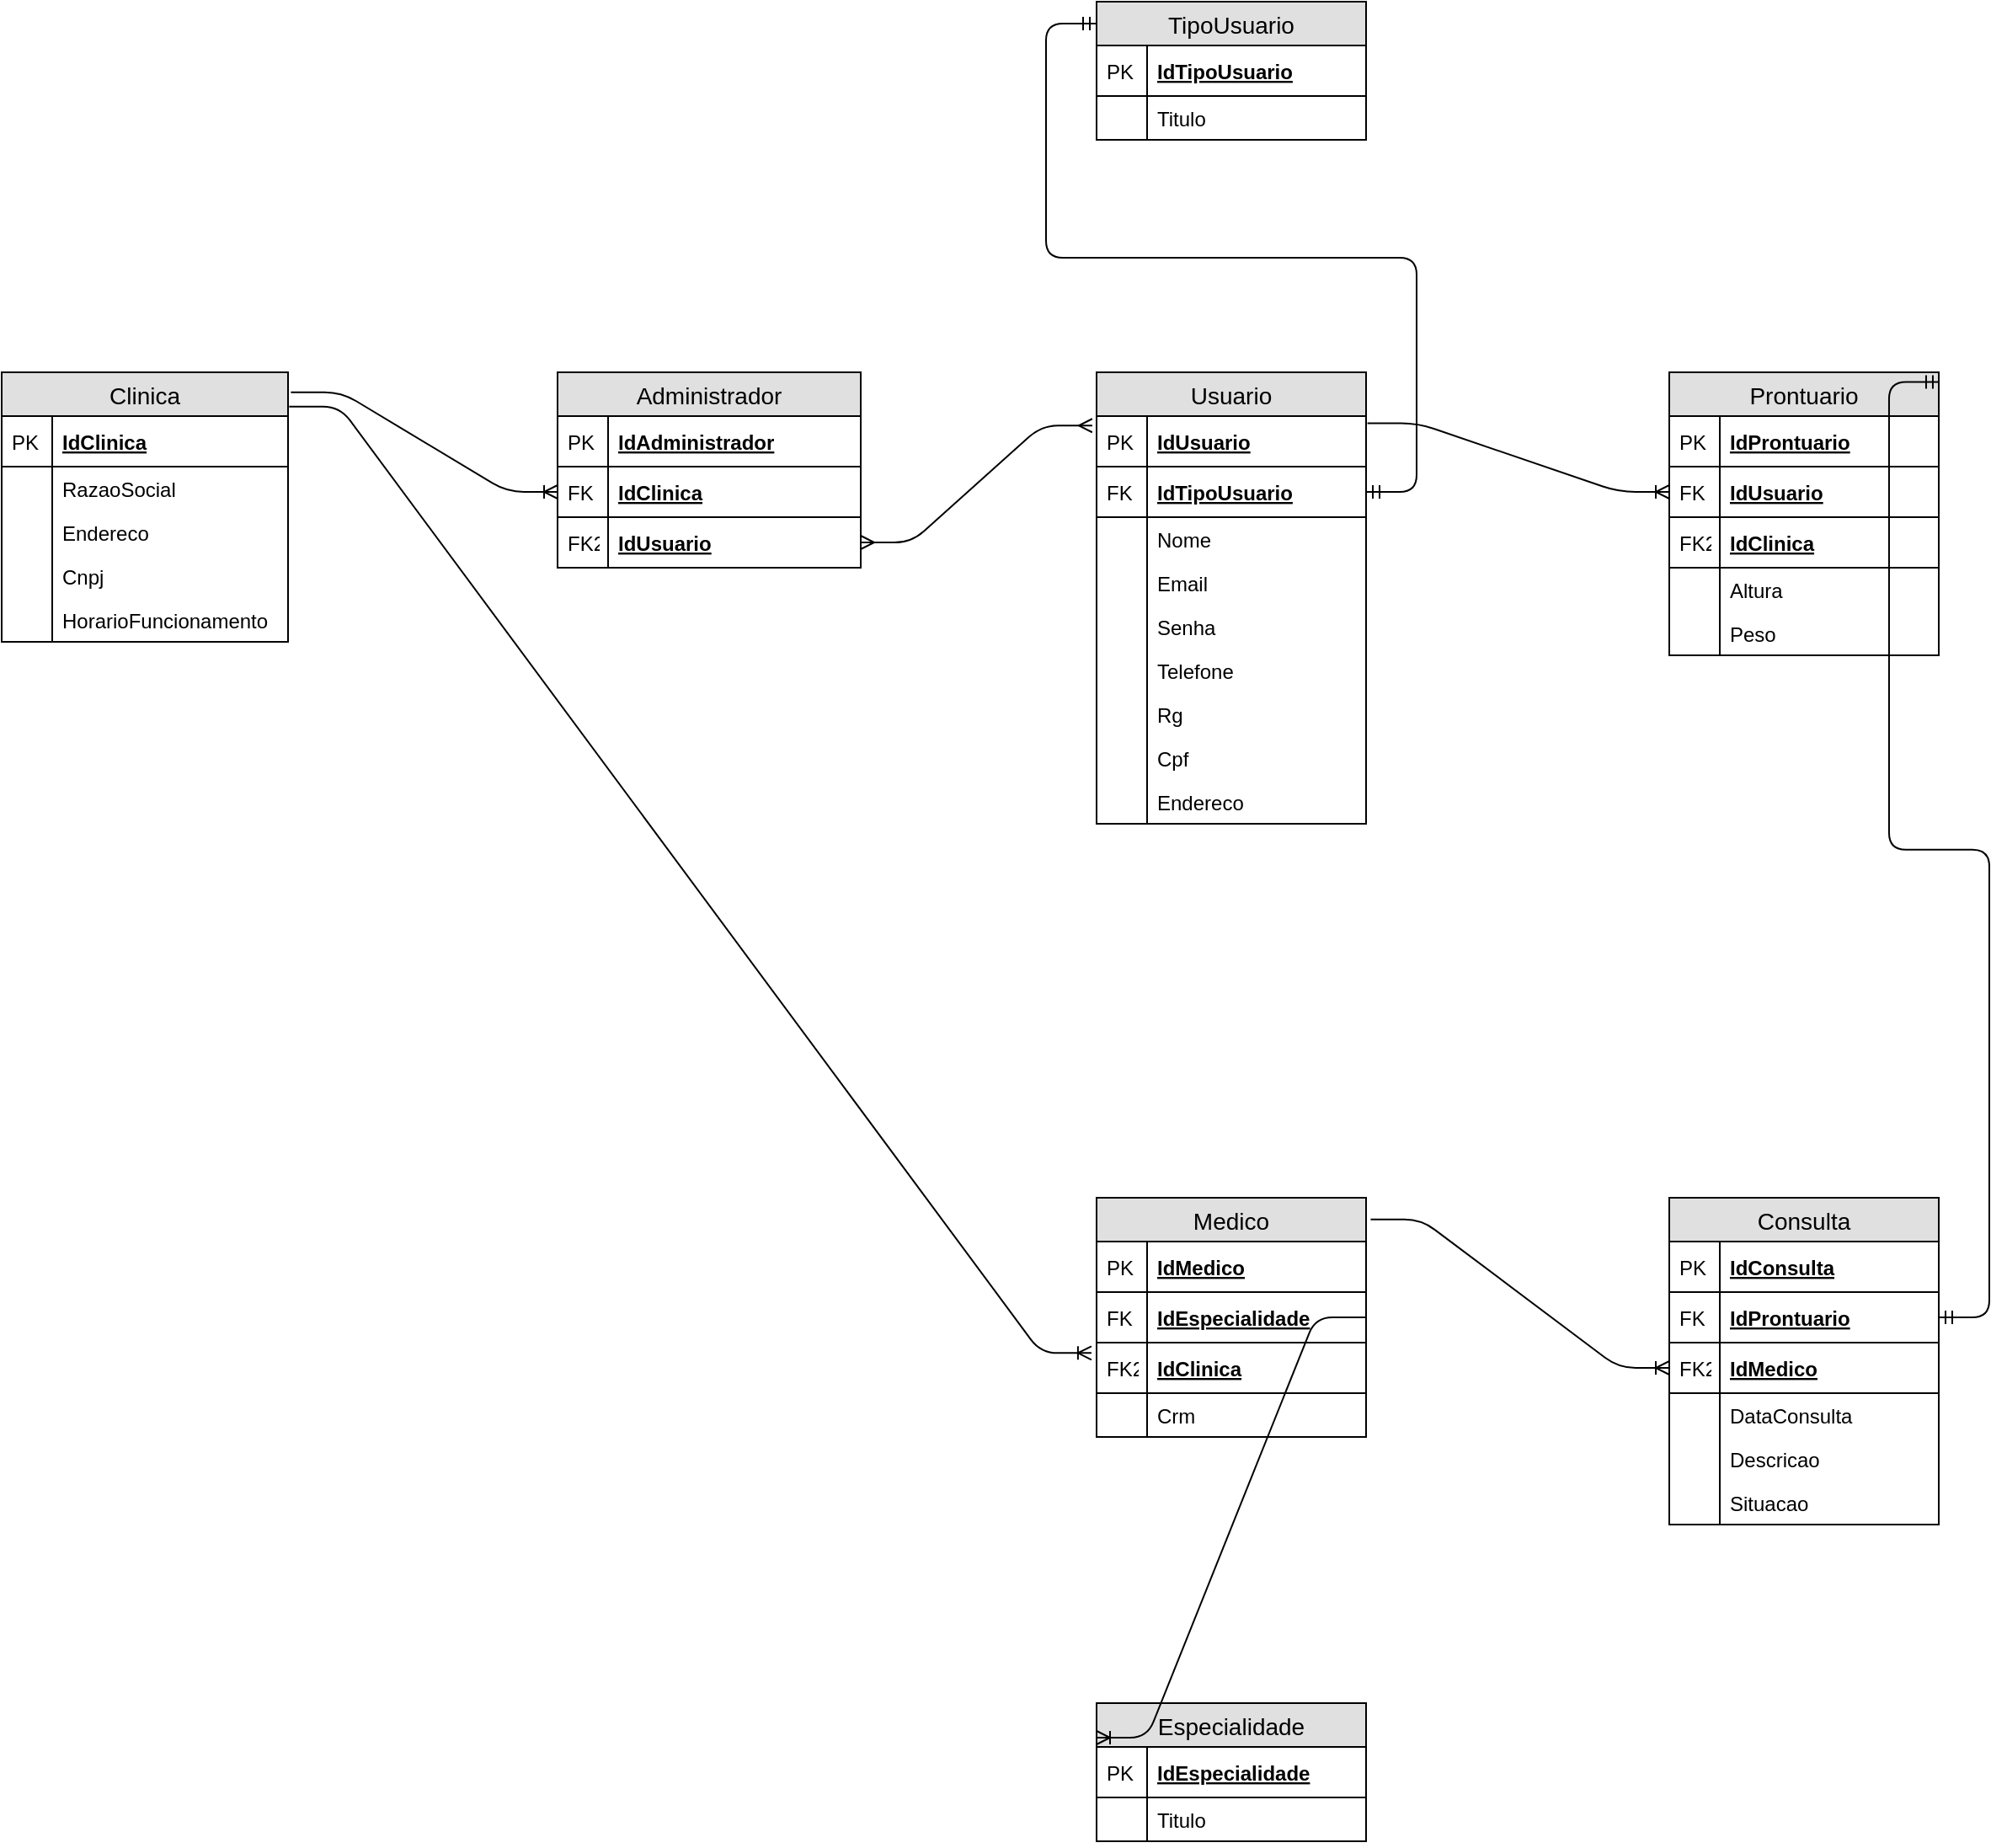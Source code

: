 <mxfile version="12.6.7" type="device"><diagram id="IgCOWFWOaUsT09rWUAsv" name="Page-1"><mxGraphModel dx="1753" dy="665" grid="1" gridSize="10" guides="1" tooltips="1" connect="1" arrows="1" fold="1" page="1" pageScale="1" pageWidth="827" pageHeight="1169" math="0" shadow="0"><root><mxCell id="0"/><mxCell id="1" parent="0"/><mxCell id="Yv5bIFnhQOyIlGgUD0zx-15" value="Clinica" style="swimlane;fontStyle=0;childLayout=stackLayout;horizontal=1;startSize=26;fillColor=#e0e0e0;horizontalStack=0;resizeParent=1;resizeParentMax=0;resizeLast=0;collapsible=1;marginBottom=0;swimlaneFillColor=#ffffff;align=center;fontSize=14;" vertex="1" parent="1"><mxGeometry x="50" y="270" width="170" height="160" as="geometry"/></mxCell><mxCell id="Yv5bIFnhQOyIlGgUD0zx-16" value="IdClinica" style="shape=partialRectangle;top=0;left=0;right=0;bottom=1;align=left;verticalAlign=middle;fillColor=none;spacingLeft=34;spacingRight=4;overflow=hidden;rotatable=0;points=[[0,0.5],[1,0.5]];portConstraint=eastwest;dropTarget=0;fontStyle=5;fontSize=12;" vertex="1" parent="Yv5bIFnhQOyIlGgUD0zx-15"><mxGeometry y="26" width="170" height="30" as="geometry"/></mxCell><mxCell id="Yv5bIFnhQOyIlGgUD0zx-17" value="PK" style="shape=partialRectangle;top=0;left=0;bottom=0;fillColor=none;align=left;verticalAlign=middle;spacingLeft=4;spacingRight=4;overflow=hidden;rotatable=0;points=[];portConstraint=eastwest;part=1;fontSize=12;" vertex="1" connectable="0" parent="Yv5bIFnhQOyIlGgUD0zx-16"><mxGeometry width="30" height="30" as="geometry"/></mxCell><mxCell id="Yv5bIFnhQOyIlGgUD0zx-18" value="RazaoSocial" style="shape=partialRectangle;top=0;left=0;right=0;bottom=0;align=left;verticalAlign=top;fillColor=none;spacingLeft=34;spacingRight=4;overflow=hidden;rotatable=0;points=[[0,0.5],[1,0.5]];portConstraint=eastwest;dropTarget=0;fontSize=12;" vertex="1" parent="Yv5bIFnhQOyIlGgUD0zx-15"><mxGeometry y="56" width="170" height="26" as="geometry"/></mxCell><mxCell id="Yv5bIFnhQOyIlGgUD0zx-19" value="" style="shape=partialRectangle;top=0;left=0;bottom=0;fillColor=none;align=left;verticalAlign=top;spacingLeft=4;spacingRight=4;overflow=hidden;rotatable=0;points=[];portConstraint=eastwest;part=1;fontSize=12;" vertex="1" connectable="0" parent="Yv5bIFnhQOyIlGgUD0zx-18"><mxGeometry width="30" height="26" as="geometry"/></mxCell><mxCell id="Yv5bIFnhQOyIlGgUD0zx-20" value="Endereco" style="shape=partialRectangle;top=0;left=0;right=0;bottom=0;align=left;verticalAlign=top;fillColor=none;spacingLeft=34;spacingRight=4;overflow=hidden;rotatable=0;points=[[0,0.5],[1,0.5]];portConstraint=eastwest;dropTarget=0;fontSize=12;" vertex="1" parent="Yv5bIFnhQOyIlGgUD0zx-15"><mxGeometry y="82" width="170" height="26" as="geometry"/></mxCell><mxCell id="Yv5bIFnhQOyIlGgUD0zx-21" value="" style="shape=partialRectangle;top=0;left=0;bottom=0;fillColor=none;align=left;verticalAlign=top;spacingLeft=4;spacingRight=4;overflow=hidden;rotatable=0;points=[];portConstraint=eastwest;part=1;fontSize=12;" vertex="1" connectable="0" parent="Yv5bIFnhQOyIlGgUD0zx-20"><mxGeometry width="30" height="26" as="geometry"/></mxCell><mxCell id="Yv5bIFnhQOyIlGgUD0zx-22" value="Cnpj" style="shape=partialRectangle;top=0;left=0;right=0;bottom=0;align=left;verticalAlign=top;fillColor=none;spacingLeft=34;spacingRight=4;overflow=hidden;rotatable=0;points=[[0,0.5],[1,0.5]];portConstraint=eastwest;dropTarget=0;fontSize=12;" vertex="1" parent="Yv5bIFnhQOyIlGgUD0zx-15"><mxGeometry y="108" width="170" height="26" as="geometry"/></mxCell><mxCell id="Yv5bIFnhQOyIlGgUD0zx-23" value="" style="shape=partialRectangle;top=0;left=0;bottom=0;fillColor=none;align=left;verticalAlign=top;spacingLeft=4;spacingRight=4;overflow=hidden;rotatable=0;points=[];portConstraint=eastwest;part=1;fontSize=12;" vertex="1" connectable="0" parent="Yv5bIFnhQOyIlGgUD0zx-22"><mxGeometry width="30" height="26" as="geometry"/></mxCell><mxCell id="Yv5bIFnhQOyIlGgUD0zx-37" value="HorarioFuncionamento" style="shape=partialRectangle;top=0;left=0;right=0;bottom=0;align=left;verticalAlign=top;fillColor=none;spacingLeft=34;spacingRight=4;overflow=hidden;rotatable=0;points=[[0,0.5],[1,0.5]];portConstraint=eastwest;dropTarget=0;fontSize=12;" vertex="1" parent="Yv5bIFnhQOyIlGgUD0zx-15"><mxGeometry y="134" width="170" height="26" as="geometry"/></mxCell><mxCell id="Yv5bIFnhQOyIlGgUD0zx-38" value="" style="shape=partialRectangle;top=0;left=0;bottom=0;fillColor=none;align=left;verticalAlign=top;spacingLeft=4;spacingRight=4;overflow=hidden;rotatable=0;points=[];portConstraint=eastwest;part=1;fontSize=12;" vertex="1" connectable="0" parent="Yv5bIFnhQOyIlGgUD0zx-37"><mxGeometry width="30" height="26" as="geometry"/></mxCell><mxCell id="Yv5bIFnhQOyIlGgUD0zx-40" value="Administrador" style="swimlane;fontStyle=0;childLayout=stackLayout;horizontal=1;startSize=26;fillColor=#e0e0e0;horizontalStack=0;resizeParent=1;resizeParentMax=0;resizeLast=0;collapsible=1;marginBottom=0;swimlaneFillColor=#ffffff;align=center;fontSize=14;" vertex="1" parent="1"><mxGeometry x="380" y="270" width="180" height="116" as="geometry"/></mxCell><mxCell id="Yv5bIFnhQOyIlGgUD0zx-41" value="IdAdministrador" style="shape=partialRectangle;top=0;left=0;right=0;bottom=1;align=left;verticalAlign=middle;fillColor=none;spacingLeft=34;spacingRight=4;overflow=hidden;rotatable=0;points=[[0,0.5],[1,0.5]];portConstraint=eastwest;dropTarget=0;fontStyle=5;fontSize=12;" vertex="1" parent="Yv5bIFnhQOyIlGgUD0zx-40"><mxGeometry y="26" width="180" height="30" as="geometry"/></mxCell><mxCell id="Yv5bIFnhQOyIlGgUD0zx-42" value="PK" style="shape=partialRectangle;top=0;left=0;bottom=0;fillColor=none;align=left;verticalAlign=middle;spacingLeft=4;spacingRight=4;overflow=hidden;rotatable=0;points=[];portConstraint=eastwest;part=1;fontSize=12;" vertex="1" connectable="0" parent="Yv5bIFnhQOyIlGgUD0zx-41"><mxGeometry width="30" height="30" as="geometry"/></mxCell><mxCell id="Yv5bIFnhQOyIlGgUD0zx-66" value="IdClinica" style="shape=partialRectangle;top=0;left=0;right=0;bottom=1;align=left;verticalAlign=middle;fillColor=none;spacingLeft=34;spacingRight=4;overflow=hidden;rotatable=0;points=[[0,0.5],[1,0.5]];portConstraint=eastwest;dropTarget=0;fontStyle=5;fontSize=12;" vertex="1" parent="Yv5bIFnhQOyIlGgUD0zx-40"><mxGeometry y="56" width="180" height="30" as="geometry"/></mxCell><mxCell id="Yv5bIFnhQOyIlGgUD0zx-67" value="FK" style="shape=partialRectangle;top=0;left=0;bottom=0;fillColor=none;align=left;verticalAlign=middle;spacingLeft=4;spacingRight=4;overflow=hidden;rotatable=0;points=[];portConstraint=eastwest;part=1;fontSize=12;" vertex="1" connectable="0" parent="Yv5bIFnhQOyIlGgUD0zx-66"><mxGeometry width="30" height="30" as="geometry"/></mxCell><mxCell id="Yv5bIFnhQOyIlGgUD0zx-68" value="IdUsuario" style="shape=partialRectangle;top=0;left=0;right=0;bottom=1;align=left;verticalAlign=middle;fillColor=none;spacingLeft=34;spacingRight=4;overflow=hidden;rotatable=0;points=[[0,0.5],[1,0.5]];portConstraint=eastwest;dropTarget=0;fontStyle=5;fontSize=12;" vertex="1" parent="Yv5bIFnhQOyIlGgUD0zx-40"><mxGeometry y="86" width="180" height="30" as="geometry"/></mxCell><mxCell id="Yv5bIFnhQOyIlGgUD0zx-69" value="FK2" style="shape=partialRectangle;top=0;left=0;bottom=0;fillColor=none;align=left;verticalAlign=middle;spacingLeft=4;spacingRight=4;overflow=hidden;rotatable=0;points=[];portConstraint=eastwest;part=1;fontSize=12;" vertex="1" connectable="0" parent="Yv5bIFnhQOyIlGgUD0zx-68"><mxGeometry width="30" height="30" as="geometry"/></mxCell><mxCell id="Yv5bIFnhQOyIlGgUD0zx-55" value="Usuario" style="swimlane;fontStyle=0;childLayout=stackLayout;horizontal=1;startSize=26;fillColor=#e0e0e0;horizontalStack=0;resizeParent=1;resizeParentMax=0;resizeLast=0;collapsible=1;marginBottom=0;swimlaneFillColor=#ffffff;align=center;fontSize=14;" vertex="1" parent="1"><mxGeometry x="700" y="270" width="160" height="268" as="geometry"/></mxCell><mxCell id="Yv5bIFnhQOyIlGgUD0zx-56" value="IdUsuario" style="shape=partialRectangle;top=0;left=0;right=0;bottom=1;align=left;verticalAlign=middle;fillColor=none;spacingLeft=34;spacingRight=4;overflow=hidden;rotatable=0;points=[[0,0.5],[1,0.5]];portConstraint=eastwest;dropTarget=0;fontStyle=5;fontSize=12;" vertex="1" parent="Yv5bIFnhQOyIlGgUD0zx-55"><mxGeometry y="26" width="160" height="30" as="geometry"/></mxCell><mxCell id="Yv5bIFnhQOyIlGgUD0zx-57" value="PK" style="shape=partialRectangle;top=0;left=0;bottom=0;fillColor=none;align=left;verticalAlign=middle;spacingLeft=4;spacingRight=4;overflow=hidden;rotatable=0;points=[];portConstraint=eastwest;part=1;fontSize=12;" vertex="1" connectable="0" parent="Yv5bIFnhQOyIlGgUD0zx-56"><mxGeometry width="30" height="30" as="geometry"/></mxCell><mxCell id="Yv5bIFnhQOyIlGgUD0zx-76" value="IdTipoUsuario" style="shape=partialRectangle;top=0;left=0;right=0;bottom=1;align=left;verticalAlign=middle;fillColor=none;spacingLeft=34;spacingRight=4;overflow=hidden;rotatable=0;points=[[0,0.5],[1,0.5]];portConstraint=eastwest;dropTarget=0;fontStyle=5;fontSize=12;" vertex="1" parent="Yv5bIFnhQOyIlGgUD0zx-55"><mxGeometry y="56" width="160" height="30" as="geometry"/></mxCell><mxCell id="Yv5bIFnhQOyIlGgUD0zx-77" value="FK" style="shape=partialRectangle;top=0;left=0;bottom=0;fillColor=none;align=left;verticalAlign=middle;spacingLeft=4;spacingRight=4;overflow=hidden;rotatable=0;points=[];portConstraint=eastwest;part=1;fontSize=12;" vertex="1" connectable="0" parent="Yv5bIFnhQOyIlGgUD0zx-76"><mxGeometry width="30" height="30" as="geometry"/></mxCell><mxCell id="Yv5bIFnhQOyIlGgUD0zx-58" value="Nome" style="shape=partialRectangle;top=0;left=0;right=0;bottom=0;align=left;verticalAlign=top;fillColor=none;spacingLeft=34;spacingRight=4;overflow=hidden;rotatable=0;points=[[0,0.5],[1,0.5]];portConstraint=eastwest;dropTarget=0;fontSize=12;" vertex="1" parent="Yv5bIFnhQOyIlGgUD0zx-55"><mxGeometry y="86" width="160" height="26" as="geometry"/></mxCell><mxCell id="Yv5bIFnhQOyIlGgUD0zx-59" value="" style="shape=partialRectangle;top=0;left=0;bottom=0;fillColor=none;align=left;verticalAlign=top;spacingLeft=4;spacingRight=4;overflow=hidden;rotatable=0;points=[];portConstraint=eastwest;part=1;fontSize=12;" vertex="1" connectable="0" parent="Yv5bIFnhQOyIlGgUD0zx-58"><mxGeometry width="30" height="26" as="geometry"/></mxCell><mxCell id="Yv5bIFnhQOyIlGgUD0zx-186" value="Email" style="shape=partialRectangle;top=0;left=0;right=0;bottom=0;align=left;verticalAlign=top;fillColor=none;spacingLeft=34;spacingRight=4;overflow=hidden;rotatable=0;points=[[0,0.5],[1,0.5]];portConstraint=eastwest;dropTarget=0;fontSize=12;" vertex="1" parent="Yv5bIFnhQOyIlGgUD0zx-55"><mxGeometry y="112" width="160" height="26" as="geometry"/></mxCell><mxCell id="Yv5bIFnhQOyIlGgUD0zx-187" value="" style="shape=partialRectangle;top=0;left=0;bottom=0;fillColor=none;align=left;verticalAlign=top;spacingLeft=4;spacingRight=4;overflow=hidden;rotatable=0;points=[];portConstraint=eastwest;part=1;fontSize=12;" vertex="1" connectable="0" parent="Yv5bIFnhQOyIlGgUD0zx-186"><mxGeometry width="30" height="26" as="geometry"/></mxCell><mxCell id="Yv5bIFnhQOyIlGgUD0zx-60" value="Senha" style="shape=partialRectangle;top=0;left=0;right=0;bottom=0;align=left;verticalAlign=top;fillColor=none;spacingLeft=34;spacingRight=4;overflow=hidden;rotatable=0;points=[[0,0.5],[1,0.5]];portConstraint=eastwest;dropTarget=0;fontSize=12;" vertex="1" parent="Yv5bIFnhQOyIlGgUD0zx-55"><mxGeometry y="138" width="160" height="26" as="geometry"/></mxCell><mxCell id="Yv5bIFnhQOyIlGgUD0zx-61" value="" style="shape=partialRectangle;top=0;left=0;bottom=0;fillColor=none;align=left;verticalAlign=top;spacingLeft=4;spacingRight=4;overflow=hidden;rotatable=0;points=[];portConstraint=eastwest;part=1;fontSize=12;" vertex="1" connectable="0" parent="Yv5bIFnhQOyIlGgUD0zx-60"><mxGeometry width="30" height="26" as="geometry"/></mxCell><mxCell id="Yv5bIFnhQOyIlGgUD0zx-188" value="Telefone" style="shape=partialRectangle;top=0;left=0;right=0;bottom=0;align=left;verticalAlign=top;fillColor=none;spacingLeft=34;spacingRight=4;overflow=hidden;rotatable=0;points=[[0,0.5],[1,0.5]];portConstraint=eastwest;dropTarget=0;fontSize=12;" vertex="1" parent="Yv5bIFnhQOyIlGgUD0zx-55"><mxGeometry y="164" width="160" height="26" as="geometry"/></mxCell><mxCell id="Yv5bIFnhQOyIlGgUD0zx-189" value="" style="shape=partialRectangle;top=0;left=0;bottom=0;fillColor=none;align=left;verticalAlign=top;spacingLeft=4;spacingRight=4;overflow=hidden;rotatable=0;points=[];portConstraint=eastwest;part=1;fontSize=12;" vertex="1" connectable="0" parent="Yv5bIFnhQOyIlGgUD0zx-188"><mxGeometry width="30" height="26" as="geometry"/></mxCell><mxCell id="Yv5bIFnhQOyIlGgUD0zx-190" value="Rg" style="shape=partialRectangle;top=0;left=0;right=0;bottom=0;align=left;verticalAlign=top;fillColor=none;spacingLeft=34;spacingRight=4;overflow=hidden;rotatable=0;points=[[0,0.5],[1,0.5]];portConstraint=eastwest;dropTarget=0;fontSize=12;" vertex="1" parent="Yv5bIFnhQOyIlGgUD0zx-55"><mxGeometry y="190" width="160" height="26" as="geometry"/></mxCell><mxCell id="Yv5bIFnhQOyIlGgUD0zx-191" value="" style="shape=partialRectangle;top=0;left=0;bottom=0;fillColor=none;align=left;verticalAlign=top;spacingLeft=4;spacingRight=4;overflow=hidden;rotatable=0;points=[];portConstraint=eastwest;part=1;fontSize=12;" vertex="1" connectable="0" parent="Yv5bIFnhQOyIlGgUD0zx-190"><mxGeometry width="30" height="26" as="geometry"/></mxCell><mxCell id="Yv5bIFnhQOyIlGgUD0zx-192" value="Cpf" style="shape=partialRectangle;top=0;left=0;right=0;bottom=0;align=left;verticalAlign=top;fillColor=none;spacingLeft=34;spacingRight=4;overflow=hidden;rotatable=0;points=[[0,0.5],[1,0.5]];portConstraint=eastwest;dropTarget=0;fontSize=12;" vertex="1" parent="Yv5bIFnhQOyIlGgUD0zx-55"><mxGeometry y="216" width="160" height="26" as="geometry"/></mxCell><mxCell id="Yv5bIFnhQOyIlGgUD0zx-193" value="" style="shape=partialRectangle;top=0;left=0;bottom=0;fillColor=none;align=left;verticalAlign=top;spacingLeft=4;spacingRight=4;overflow=hidden;rotatable=0;points=[];portConstraint=eastwest;part=1;fontSize=12;" vertex="1" connectable="0" parent="Yv5bIFnhQOyIlGgUD0zx-192"><mxGeometry width="30" height="26" as="geometry"/></mxCell><mxCell id="Yv5bIFnhQOyIlGgUD0zx-194" value="Endereco" style="shape=partialRectangle;top=0;left=0;right=0;bottom=0;align=left;verticalAlign=top;fillColor=none;spacingLeft=34;spacingRight=4;overflow=hidden;rotatable=0;points=[[0,0.5],[1,0.5]];portConstraint=eastwest;dropTarget=0;fontSize=12;" vertex="1" parent="Yv5bIFnhQOyIlGgUD0zx-55"><mxGeometry y="242" width="160" height="26" as="geometry"/></mxCell><mxCell id="Yv5bIFnhQOyIlGgUD0zx-195" value="" style="shape=partialRectangle;top=0;left=0;bottom=0;fillColor=none;align=left;verticalAlign=top;spacingLeft=4;spacingRight=4;overflow=hidden;rotatable=0;points=[];portConstraint=eastwest;part=1;fontSize=12;" vertex="1" connectable="0" parent="Yv5bIFnhQOyIlGgUD0zx-194"><mxGeometry width="30" height="26" as="geometry"/></mxCell><mxCell id="Yv5bIFnhQOyIlGgUD0zx-78" value="TipoUsuario" style="swimlane;fontStyle=0;childLayout=stackLayout;horizontal=1;startSize=26;fillColor=#e0e0e0;horizontalStack=0;resizeParent=1;resizeParentMax=0;resizeLast=0;collapsible=1;marginBottom=0;swimlaneFillColor=#ffffff;align=center;fontSize=14;" vertex="1" parent="1"><mxGeometry x="700" y="50" width="160" height="82" as="geometry"/></mxCell><mxCell id="Yv5bIFnhQOyIlGgUD0zx-79" value="IdTipoUsuario" style="shape=partialRectangle;top=0;left=0;right=0;bottom=1;align=left;verticalAlign=middle;fillColor=none;spacingLeft=34;spacingRight=4;overflow=hidden;rotatable=0;points=[[0,0.5],[1,0.5]];portConstraint=eastwest;dropTarget=0;fontStyle=5;fontSize=12;" vertex="1" parent="Yv5bIFnhQOyIlGgUD0zx-78"><mxGeometry y="26" width="160" height="30" as="geometry"/></mxCell><mxCell id="Yv5bIFnhQOyIlGgUD0zx-80" value="PK" style="shape=partialRectangle;top=0;left=0;bottom=0;fillColor=none;align=left;verticalAlign=middle;spacingLeft=4;spacingRight=4;overflow=hidden;rotatable=0;points=[];portConstraint=eastwest;part=1;fontSize=12;" vertex="1" connectable="0" parent="Yv5bIFnhQOyIlGgUD0zx-79"><mxGeometry width="30" height="30" as="geometry"/></mxCell><mxCell id="Yv5bIFnhQOyIlGgUD0zx-81" value="Titulo" style="shape=partialRectangle;top=0;left=0;right=0;bottom=0;align=left;verticalAlign=top;fillColor=none;spacingLeft=34;spacingRight=4;overflow=hidden;rotatable=0;points=[[0,0.5],[1,0.5]];portConstraint=eastwest;dropTarget=0;fontSize=12;" vertex="1" parent="Yv5bIFnhQOyIlGgUD0zx-78"><mxGeometry y="56" width="160" height="26" as="geometry"/></mxCell><mxCell id="Yv5bIFnhQOyIlGgUD0zx-82" value="" style="shape=partialRectangle;top=0;left=0;bottom=0;fillColor=none;align=left;verticalAlign=top;spacingLeft=4;spacingRight=4;overflow=hidden;rotatable=0;points=[];portConstraint=eastwest;part=1;fontSize=12;" vertex="1" connectable="0" parent="Yv5bIFnhQOyIlGgUD0zx-81"><mxGeometry width="30" height="26" as="geometry"/></mxCell><mxCell id="Yv5bIFnhQOyIlGgUD0zx-100" value="Prontuario" style="swimlane;fontStyle=0;childLayout=stackLayout;horizontal=1;startSize=26;fillColor=#e0e0e0;horizontalStack=0;resizeParent=1;resizeParentMax=0;resizeLast=0;collapsible=1;marginBottom=0;swimlaneFillColor=#ffffff;align=center;fontSize=14;" vertex="1" parent="1"><mxGeometry x="1040" y="270" width="160" height="168" as="geometry"/></mxCell><mxCell id="Yv5bIFnhQOyIlGgUD0zx-101" value="IdProntuario" style="shape=partialRectangle;top=0;left=0;right=0;bottom=1;align=left;verticalAlign=middle;fillColor=none;spacingLeft=34;spacingRight=4;overflow=hidden;rotatable=0;points=[[0,0.5],[1,0.5]];portConstraint=eastwest;dropTarget=0;fontStyle=5;fontSize=12;" vertex="1" parent="Yv5bIFnhQOyIlGgUD0zx-100"><mxGeometry y="26" width="160" height="30" as="geometry"/></mxCell><mxCell id="Yv5bIFnhQOyIlGgUD0zx-102" value="PK" style="shape=partialRectangle;top=0;left=0;bottom=0;fillColor=none;align=left;verticalAlign=middle;spacingLeft=4;spacingRight=4;overflow=hidden;rotatable=0;points=[];portConstraint=eastwest;part=1;fontSize=12;" vertex="1" connectable="0" parent="Yv5bIFnhQOyIlGgUD0zx-101"><mxGeometry width="30" height="30" as="geometry"/></mxCell><mxCell id="Yv5bIFnhQOyIlGgUD0zx-111" value="IdUsuario" style="shape=partialRectangle;top=0;left=0;right=0;bottom=1;align=left;verticalAlign=middle;fillColor=none;spacingLeft=34;spacingRight=4;overflow=hidden;rotatable=0;points=[[0,0.5],[1,0.5]];portConstraint=eastwest;dropTarget=0;fontStyle=5;fontSize=12;" vertex="1" parent="Yv5bIFnhQOyIlGgUD0zx-100"><mxGeometry y="56" width="160" height="30" as="geometry"/></mxCell><mxCell id="Yv5bIFnhQOyIlGgUD0zx-112" value="FK" style="shape=partialRectangle;top=0;left=0;bottom=0;fillColor=none;align=left;verticalAlign=middle;spacingLeft=4;spacingRight=4;overflow=hidden;rotatable=0;points=[];portConstraint=eastwest;part=1;fontSize=12;" vertex="1" connectable="0" parent="Yv5bIFnhQOyIlGgUD0zx-111"><mxGeometry width="30" height="30" as="geometry"/></mxCell><mxCell id="Yv5bIFnhQOyIlGgUD0zx-113" value="IdClinica" style="shape=partialRectangle;top=0;left=0;right=0;bottom=1;align=left;verticalAlign=middle;fillColor=none;spacingLeft=34;spacingRight=4;overflow=hidden;rotatable=0;points=[[0,0.5],[1,0.5]];portConstraint=eastwest;dropTarget=0;fontStyle=5;fontSize=12;" vertex="1" parent="Yv5bIFnhQOyIlGgUD0zx-100"><mxGeometry y="86" width="160" height="30" as="geometry"/></mxCell><mxCell id="Yv5bIFnhQOyIlGgUD0zx-114" value="FK2" style="shape=partialRectangle;top=0;left=0;bottom=0;fillColor=none;align=left;verticalAlign=middle;spacingLeft=4;spacingRight=4;overflow=hidden;rotatable=0;points=[];portConstraint=eastwest;part=1;fontSize=12;" vertex="1" connectable="0" parent="Yv5bIFnhQOyIlGgUD0zx-113"><mxGeometry width="30" height="30" as="geometry"/></mxCell><mxCell id="Yv5bIFnhQOyIlGgUD0zx-123" value="Altura" style="shape=partialRectangle;top=0;left=0;right=0;bottom=0;align=left;verticalAlign=top;fillColor=none;spacingLeft=34;spacingRight=4;overflow=hidden;rotatable=0;points=[[0,0.5],[1,0.5]];portConstraint=eastwest;dropTarget=0;fontSize=12;" vertex="1" parent="Yv5bIFnhQOyIlGgUD0zx-100"><mxGeometry y="116" width="160" height="26" as="geometry"/></mxCell><mxCell id="Yv5bIFnhQOyIlGgUD0zx-124" value="" style="shape=partialRectangle;top=0;left=0;bottom=0;fillColor=none;align=left;verticalAlign=top;spacingLeft=4;spacingRight=4;overflow=hidden;rotatable=0;points=[];portConstraint=eastwest;part=1;fontSize=12;" vertex="1" connectable="0" parent="Yv5bIFnhQOyIlGgUD0zx-123"><mxGeometry width="30" height="26" as="geometry"/></mxCell><mxCell id="Yv5bIFnhQOyIlGgUD0zx-125" value="Peso" style="shape=partialRectangle;top=0;left=0;right=0;bottom=0;align=left;verticalAlign=top;fillColor=none;spacingLeft=34;spacingRight=4;overflow=hidden;rotatable=0;points=[[0,0.5],[1,0.5]];portConstraint=eastwest;dropTarget=0;fontSize=12;" vertex="1" parent="Yv5bIFnhQOyIlGgUD0zx-100"><mxGeometry y="142" width="160" height="26" as="geometry"/></mxCell><mxCell id="Yv5bIFnhQOyIlGgUD0zx-126" value="" style="shape=partialRectangle;top=0;left=0;bottom=0;fillColor=none;align=left;verticalAlign=top;spacingLeft=4;spacingRight=4;overflow=hidden;rotatable=0;points=[];portConstraint=eastwest;part=1;fontSize=12;" vertex="1" connectable="0" parent="Yv5bIFnhQOyIlGgUD0zx-125"><mxGeometry width="30" height="26" as="geometry"/></mxCell><mxCell id="Yv5bIFnhQOyIlGgUD0zx-129" value="Consulta" style="swimlane;fontStyle=0;childLayout=stackLayout;horizontal=1;startSize=26;fillColor=#e0e0e0;horizontalStack=0;resizeParent=1;resizeParentMax=0;resizeLast=0;collapsible=1;marginBottom=0;swimlaneFillColor=#ffffff;align=center;fontSize=14;" vertex="1" parent="1"><mxGeometry x="1040" y="760" width="160" height="194" as="geometry"/></mxCell><mxCell id="Yv5bIFnhQOyIlGgUD0zx-130" value="IdConsulta" style="shape=partialRectangle;top=0;left=0;right=0;bottom=1;align=left;verticalAlign=middle;fillColor=none;spacingLeft=34;spacingRight=4;overflow=hidden;rotatable=0;points=[[0,0.5],[1,0.5]];portConstraint=eastwest;dropTarget=0;fontStyle=5;fontSize=12;" vertex="1" parent="Yv5bIFnhQOyIlGgUD0zx-129"><mxGeometry y="26" width="160" height="30" as="geometry"/></mxCell><mxCell id="Yv5bIFnhQOyIlGgUD0zx-131" value="PK" style="shape=partialRectangle;top=0;left=0;bottom=0;fillColor=none;align=left;verticalAlign=middle;spacingLeft=4;spacingRight=4;overflow=hidden;rotatable=0;points=[];portConstraint=eastwest;part=1;fontSize=12;" vertex="1" connectable="0" parent="Yv5bIFnhQOyIlGgUD0zx-130"><mxGeometry width="30" height="30" as="geometry"/></mxCell><mxCell id="Yv5bIFnhQOyIlGgUD0zx-142" value="IdProntuario" style="shape=partialRectangle;top=0;left=0;right=0;bottom=1;align=left;verticalAlign=middle;fillColor=none;spacingLeft=34;spacingRight=4;overflow=hidden;rotatable=0;points=[[0,0.5],[1,0.5]];portConstraint=eastwest;dropTarget=0;fontStyle=5;fontSize=12;" vertex="1" parent="Yv5bIFnhQOyIlGgUD0zx-129"><mxGeometry y="56" width="160" height="30" as="geometry"/></mxCell><mxCell id="Yv5bIFnhQOyIlGgUD0zx-143" value="FK" style="shape=partialRectangle;top=0;left=0;bottom=0;fillColor=none;align=left;verticalAlign=middle;spacingLeft=4;spacingRight=4;overflow=hidden;rotatable=0;points=[];portConstraint=eastwest;part=1;fontSize=12;" vertex="1" connectable="0" parent="Yv5bIFnhQOyIlGgUD0zx-142"><mxGeometry width="30" height="30" as="geometry"/></mxCell><mxCell id="Yv5bIFnhQOyIlGgUD0zx-144" value="IdMedico" style="shape=partialRectangle;top=0;left=0;right=0;bottom=1;align=left;verticalAlign=middle;fillColor=none;spacingLeft=34;spacingRight=4;overflow=hidden;rotatable=0;points=[[0,0.5],[1,0.5]];portConstraint=eastwest;dropTarget=0;fontStyle=5;fontSize=12;" vertex="1" parent="Yv5bIFnhQOyIlGgUD0zx-129"><mxGeometry y="86" width="160" height="30" as="geometry"/></mxCell><mxCell id="Yv5bIFnhQOyIlGgUD0zx-145" value="FK2" style="shape=partialRectangle;top=0;left=0;bottom=0;fillColor=none;align=left;verticalAlign=middle;spacingLeft=4;spacingRight=4;overflow=hidden;rotatable=0;points=[];portConstraint=eastwest;part=1;fontSize=12;" vertex="1" connectable="0" parent="Yv5bIFnhQOyIlGgUD0zx-144"><mxGeometry width="30" height="30" as="geometry"/></mxCell><mxCell id="Yv5bIFnhQOyIlGgUD0zx-132" value="DataConsulta" style="shape=partialRectangle;top=0;left=0;right=0;bottom=0;align=left;verticalAlign=top;fillColor=none;spacingLeft=34;spacingRight=4;overflow=hidden;rotatable=0;points=[[0,0.5],[1,0.5]];portConstraint=eastwest;dropTarget=0;fontSize=12;" vertex="1" parent="Yv5bIFnhQOyIlGgUD0zx-129"><mxGeometry y="116" width="160" height="26" as="geometry"/></mxCell><mxCell id="Yv5bIFnhQOyIlGgUD0zx-133" value="" style="shape=partialRectangle;top=0;left=0;bottom=0;fillColor=none;align=left;verticalAlign=top;spacingLeft=4;spacingRight=4;overflow=hidden;rotatable=0;points=[];portConstraint=eastwest;part=1;fontSize=12;" vertex="1" connectable="0" parent="Yv5bIFnhQOyIlGgUD0zx-132"><mxGeometry width="30" height="26" as="geometry"/></mxCell><mxCell id="Yv5bIFnhQOyIlGgUD0zx-134" value="Descricao" style="shape=partialRectangle;top=0;left=0;right=0;bottom=0;align=left;verticalAlign=top;fillColor=none;spacingLeft=34;spacingRight=4;overflow=hidden;rotatable=0;points=[[0,0.5],[1,0.5]];portConstraint=eastwest;dropTarget=0;fontSize=12;" vertex="1" parent="Yv5bIFnhQOyIlGgUD0zx-129"><mxGeometry y="142" width="160" height="26" as="geometry"/></mxCell><mxCell id="Yv5bIFnhQOyIlGgUD0zx-135" value="" style="shape=partialRectangle;top=0;left=0;bottom=0;fillColor=none;align=left;verticalAlign=top;spacingLeft=4;spacingRight=4;overflow=hidden;rotatable=0;points=[];portConstraint=eastwest;part=1;fontSize=12;" vertex="1" connectable="0" parent="Yv5bIFnhQOyIlGgUD0zx-134"><mxGeometry width="30" height="26" as="geometry"/></mxCell><mxCell id="Yv5bIFnhQOyIlGgUD0zx-136" value="Situacao" style="shape=partialRectangle;top=0;left=0;right=0;bottom=0;align=left;verticalAlign=top;fillColor=none;spacingLeft=34;spacingRight=4;overflow=hidden;rotatable=0;points=[[0,0.5],[1,0.5]];portConstraint=eastwest;dropTarget=0;fontSize=12;" vertex="1" parent="Yv5bIFnhQOyIlGgUD0zx-129"><mxGeometry y="168" width="160" height="26" as="geometry"/></mxCell><mxCell id="Yv5bIFnhQOyIlGgUD0zx-137" value="" style="shape=partialRectangle;top=0;left=0;bottom=0;fillColor=none;align=left;verticalAlign=top;spacingLeft=4;spacingRight=4;overflow=hidden;rotatable=0;points=[];portConstraint=eastwest;part=1;fontSize=12;" vertex="1" connectable="0" parent="Yv5bIFnhQOyIlGgUD0zx-136"><mxGeometry width="30" height="26" as="geometry"/></mxCell><mxCell id="Yv5bIFnhQOyIlGgUD0zx-146" value="Medico" style="swimlane;fontStyle=0;childLayout=stackLayout;horizontal=1;startSize=26;fillColor=#e0e0e0;horizontalStack=0;resizeParent=1;resizeParentMax=0;resizeLast=0;collapsible=1;marginBottom=0;swimlaneFillColor=#ffffff;align=center;fontSize=14;" vertex="1" parent="1"><mxGeometry x="700" y="760" width="160" height="142" as="geometry"/></mxCell><mxCell id="Yv5bIFnhQOyIlGgUD0zx-147" value="IdMedico" style="shape=partialRectangle;top=0;left=0;right=0;bottom=1;align=left;verticalAlign=middle;fillColor=none;spacingLeft=34;spacingRight=4;overflow=hidden;rotatable=0;points=[[0,0.5],[1,0.5]];portConstraint=eastwest;dropTarget=0;fontStyle=5;fontSize=12;" vertex="1" parent="Yv5bIFnhQOyIlGgUD0zx-146"><mxGeometry y="26" width="160" height="30" as="geometry"/></mxCell><mxCell id="Yv5bIFnhQOyIlGgUD0zx-148" value="PK" style="shape=partialRectangle;top=0;left=0;bottom=0;fillColor=none;align=left;verticalAlign=middle;spacingLeft=4;spacingRight=4;overflow=hidden;rotatable=0;points=[];portConstraint=eastwest;part=1;fontSize=12;" vertex="1" connectable="0" parent="Yv5bIFnhQOyIlGgUD0zx-147"><mxGeometry width="30" height="30" as="geometry"/></mxCell><mxCell id="Yv5bIFnhQOyIlGgUD0zx-157" value="IdEspecialidade" style="shape=partialRectangle;top=0;left=0;right=0;bottom=1;align=left;verticalAlign=middle;fillColor=none;spacingLeft=34;spacingRight=4;overflow=hidden;rotatable=0;points=[[0,0.5],[1,0.5]];portConstraint=eastwest;dropTarget=0;fontStyle=5;fontSize=12;" vertex="1" parent="Yv5bIFnhQOyIlGgUD0zx-146"><mxGeometry y="56" width="160" height="30" as="geometry"/></mxCell><mxCell id="Yv5bIFnhQOyIlGgUD0zx-158" value="FK" style="shape=partialRectangle;top=0;left=0;bottom=0;fillColor=none;align=left;verticalAlign=middle;spacingLeft=4;spacingRight=4;overflow=hidden;rotatable=0;points=[];portConstraint=eastwest;part=1;fontSize=12;" vertex="1" connectable="0" parent="Yv5bIFnhQOyIlGgUD0zx-157"><mxGeometry width="30" height="30" as="geometry"/></mxCell><mxCell id="Yv5bIFnhQOyIlGgUD0zx-182" value="IdClinica" style="shape=partialRectangle;top=0;left=0;right=0;bottom=1;align=left;verticalAlign=middle;fillColor=none;spacingLeft=34;spacingRight=4;overflow=hidden;rotatable=0;points=[[0,0.5],[1,0.5]];portConstraint=eastwest;dropTarget=0;fontStyle=5;fontSize=12;" vertex="1" parent="Yv5bIFnhQOyIlGgUD0zx-146"><mxGeometry y="86" width="160" height="30" as="geometry"/></mxCell><mxCell id="Yv5bIFnhQOyIlGgUD0zx-183" value="FK2" style="shape=partialRectangle;top=0;left=0;bottom=0;fillColor=none;align=left;verticalAlign=middle;spacingLeft=4;spacingRight=4;overflow=hidden;rotatable=0;points=[];portConstraint=eastwest;part=1;fontSize=12;" vertex="1" connectable="0" parent="Yv5bIFnhQOyIlGgUD0zx-182"><mxGeometry width="30" height="30" as="geometry"/></mxCell><mxCell id="Yv5bIFnhQOyIlGgUD0zx-149" value="Crm" style="shape=partialRectangle;top=0;left=0;right=0;bottom=0;align=left;verticalAlign=top;fillColor=none;spacingLeft=34;spacingRight=4;overflow=hidden;rotatable=0;points=[[0,0.5],[1,0.5]];portConstraint=eastwest;dropTarget=0;fontSize=12;" vertex="1" parent="Yv5bIFnhQOyIlGgUD0zx-146"><mxGeometry y="116" width="160" height="26" as="geometry"/></mxCell><mxCell id="Yv5bIFnhQOyIlGgUD0zx-150" value="" style="shape=partialRectangle;top=0;left=0;bottom=0;fillColor=none;align=left;verticalAlign=top;spacingLeft=4;spacingRight=4;overflow=hidden;rotatable=0;points=[];portConstraint=eastwest;part=1;fontSize=12;" vertex="1" connectable="0" parent="Yv5bIFnhQOyIlGgUD0zx-149"><mxGeometry width="30" height="26" as="geometry"/></mxCell><mxCell id="Yv5bIFnhQOyIlGgUD0zx-159" value="Especialidade" style="swimlane;fontStyle=0;childLayout=stackLayout;horizontal=1;startSize=26;fillColor=#e0e0e0;horizontalStack=0;resizeParent=1;resizeParentMax=0;resizeLast=0;collapsible=1;marginBottom=0;swimlaneFillColor=#ffffff;align=center;fontSize=14;" vertex="1" parent="1"><mxGeometry x="700" y="1060" width="160" height="82" as="geometry"/></mxCell><mxCell id="Yv5bIFnhQOyIlGgUD0zx-160" value="IdEspecialidade" style="shape=partialRectangle;top=0;left=0;right=0;bottom=1;align=left;verticalAlign=middle;fillColor=none;spacingLeft=34;spacingRight=4;overflow=hidden;rotatable=0;points=[[0,0.5],[1,0.5]];portConstraint=eastwest;dropTarget=0;fontStyle=5;fontSize=12;" vertex="1" parent="Yv5bIFnhQOyIlGgUD0zx-159"><mxGeometry y="26" width="160" height="30" as="geometry"/></mxCell><mxCell id="Yv5bIFnhQOyIlGgUD0zx-161" value="PK" style="shape=partialRectangle;top=0;left=0;bottom=0;fillColor=none;align=left;verticalAlign=middle;spacingLeft=4;spacingRight=4;overflow=hidden;rotatable=0;points=[];portConstraint=eastwest;part=1;fontSize=12;" vertex="1" connectable="0" parent="Yv5bIFnhQOyIlGgUD0zx-160"><mxGeometry width="30" height="30" as="geometry"/></mxCell><mxCell id="Yv5bIFnhQOyIlGgUD0zx-162" value="Titulo" style="shape=partialRectangle;top=0;left=0;right=0;bottom=0;align=left;verticalAlign=top;fillColor=none;spacingLeft=34;spacingRight=4;overflow=hidden;rotatable=0;points=[[0,0.5],[1,0.5]];portConstraint=eastwest;dropTarget=0;fontSize=12;" vertex="1" parent="Yv5bIFnhQOyIlGgUD0zx-159"><mxGeometry y="56" width="160" height="26" as="geometry"/></mxCell><mxCell id="Yv5bIFnhQOyIlGgUD0zx-163" value="" style="shape=partialRectangle;top=0;left=0;bottom=0;fillColor=none;align=left;verticalAlign=top;spacingLeft=4;spacingRight=4;overflow=hidden;rotatable=0;points=[];portConstraint=eastwest;part=1;fontSize=12;" vertex="1" connectable="0" parent="Yv5bIFnhQOyIlGgUD0zx-162"><mxGeometry width="30" height="26" as="geometry"/></mxCell><mxCell id="Yv5bIFnhQOyIlGgUD0zx-170" value="" style="edgeStyle=entityRelationEdgeStyle;fontSize=12;html=1;endArrow=ERoneToMany;entryX=0;entryY=0.5;entryDx=0;entryDy=0;exitX=1.01;exitY=0.074;exitDx=0;exitDy=0;exitPerimeter=0;" edge="1" parent="1" source="Yv5bIFnhQOyIlGgUD0zx-15" target="Yv5bIFnhQOyIlGgUD0zx-66"><mxGeometry width="100" height="100" relative="1" as="geometry"><mxPoint x="240" y="270" as="sourcePoint"/><mxPoint x="340" y="320" as="targetPoint"/></mxGeometry></mxCell><mxCell id="Yv5bIFnhQOyIlGgUD0zx-174" value="" style="edgeStyle=entityRelationEdgeStyle;fontSize=12;html=1;endArrow=ERmandOne;startArrow=ERmandOne;exitX=1;exitY=0.5;exitDx=0;exitDy=0;" edge="1" parent="1" source="Yv5bIFnhQOyIlGgUD0zx-76"><mxGeometry width="100" height="100" relative="1" as="geometry"><mxPoint x="650" y="320" as="sourcePoint"/><mxPoint x="700" y="63" as="targetPoint"/></mxGeometry></mxCell><mxCell id="Yv5bIFnhQOyIlGgUD0zx-175" value="" style="edgeStyle=entityRelationEdgeStyle;fontSize=12;html=1;endArrow=ERoneToMany;entryX=0;entryY=0.5;entryDx=0;entryDy=0;exitX=1.005;exitY=0.113;exitDx=0;exitDy=0;exitPerimeter=0;" edge="1" parent="1" source="Yv5bIFnhQOyIlGgUD0zx-55" target="Yv5bIFnhQOyIlGgUD0zx-111"><mxGeometry width="100" height="100" relative="1" as="geometry"><mxPoint x="1090" y="230" as="sourcePoint"/><mxPoint x="1190" y="130" as="targetPoint"/></mxGeometry></mxCell><mxCell id="Yv5bIFnhQOyIlGgUD0zx-176" value="" style="edgeStyle=entityRelationEdgeStyle;fontSize=12;html=1;endArrow=ERmandOne;startArrow=ERmandOne;exitX=1.003;exitY=0.034;exitDx=0;exitDy=0;exitPerimeter=0;" edge="1" parent="1" source="Yv5bIFnhQOyIlGgUD0zx-100" target="Yv5bIFnhQOyIlGgUD0zx-142"><mxGeometry width="100" height="100" relative="1" as="geometry"><mxPoint x="1210" y="570" as="sourcePoint"/><mxPoint x="1300" y="310" as="targetPoint"/></mxGeometry></mxCell><mxCell id="Yv5bIFnhQOyIlGgUD0zx-178" value="" style="edgeStyle=entityRelationEdgeStyle;fontSize=12;html=1;endArrow=ERoneToMany;entryX=0;entryY=0.5;entryDx=0;entryDy=0;exitX=1.017;exitY=0.091;exitDx=0;exitDy=0;exitPerimeter=0;" edge="1" parent="1" source="Yv5bIFnhQOyIlGgUD0zx-146" target="Yv5bIFnhQOyIlGgUD0zx-144"><mxGeometry width="100" height="100" relative="1" as="geometry"><mxPoint x="900" y="780" as="sourcePoint"/><mxPoint x="1050" y="950" as="targetPoint"/></mxGeometry></mxCell><mxCell id="Yv5bIFnhQOyIlGgUD0zx-179" value="" style="edgeStyle=entityRelationEdgeStyle;fontSize=12;html=1;endArrow=ERoneToMany;entryX=0;entryY=0.25;entryDx=0;entryDy=0;exitX=1;exitY=0.5;exitDx=0;exitDy=0;" edge="1" parent="1" source="Yv5bIFnhQOyIlGgUD0zx-157" target="Yv5bIFnhQOyIlGgUD0zx-159"><mxGeometry width="100" height="100" relative="1" as="geometry"><mxPoint x="570" y="950" as="sourcePoint"/><mxPoint x="680" y="1010" as="targetPoint"/></mxGeometry></mxCell><mxCell id="Yv5bIFnhQOyIlGgUD0zx-181" value="" style="edgeStyle=entityRelationEdgeStyle;fontSize=12;html=1;endArrow=ERoneToMany;entryX=-0.019;entryY=0.206;entryDx=0;entryDy=0;entryPerimeter=0;exitX=1.004;exitY=0.127;exitDx=0;exitDy=0;exitPerimeter=0;" edge="1" parent="1" source="Yv5bIFnhQOyIlGgUD0zx-15" target="Yv5bIFnhQOyIlGgUD0zx-182"><mxGeometry width="100" height="100" relative="1" as="geometry"><mxPoint x="253" y="330" as="sourcePoint"/><mxPoint x="490" y="810" as="targetPoint"/></mxGeometry></mxCell><mxCell id="Yv5bIFnhQOyIlGgUD0zx-185" value="" style="edgeStyle=entityRelationEdgeStyle;fontSize=12;html=1;endArrow=ERmany;startArrow=ERmany;exitX=1;exitY=0.5;exitDx=0;exitDy=0;entryX=-0.016;entryY=0.118;entryDx=0;entryDy=0;entryPerimeter=0;" edge="1" parent="1" source="Yv5bIFnhQOyIlGgUD0zx-68" target="Yv5bIFnhQOyIlGgUD0zx-55"><mxGeometry width="100" height="100" relative="1" as="geometry"><mxPoint x="610" y="450" as="sourcePoint"/><mxPoint x="710" y="350" as="targetPoint"/></mxGeometry></mxCell></root></mxGraphModel></diagram></mxfile>